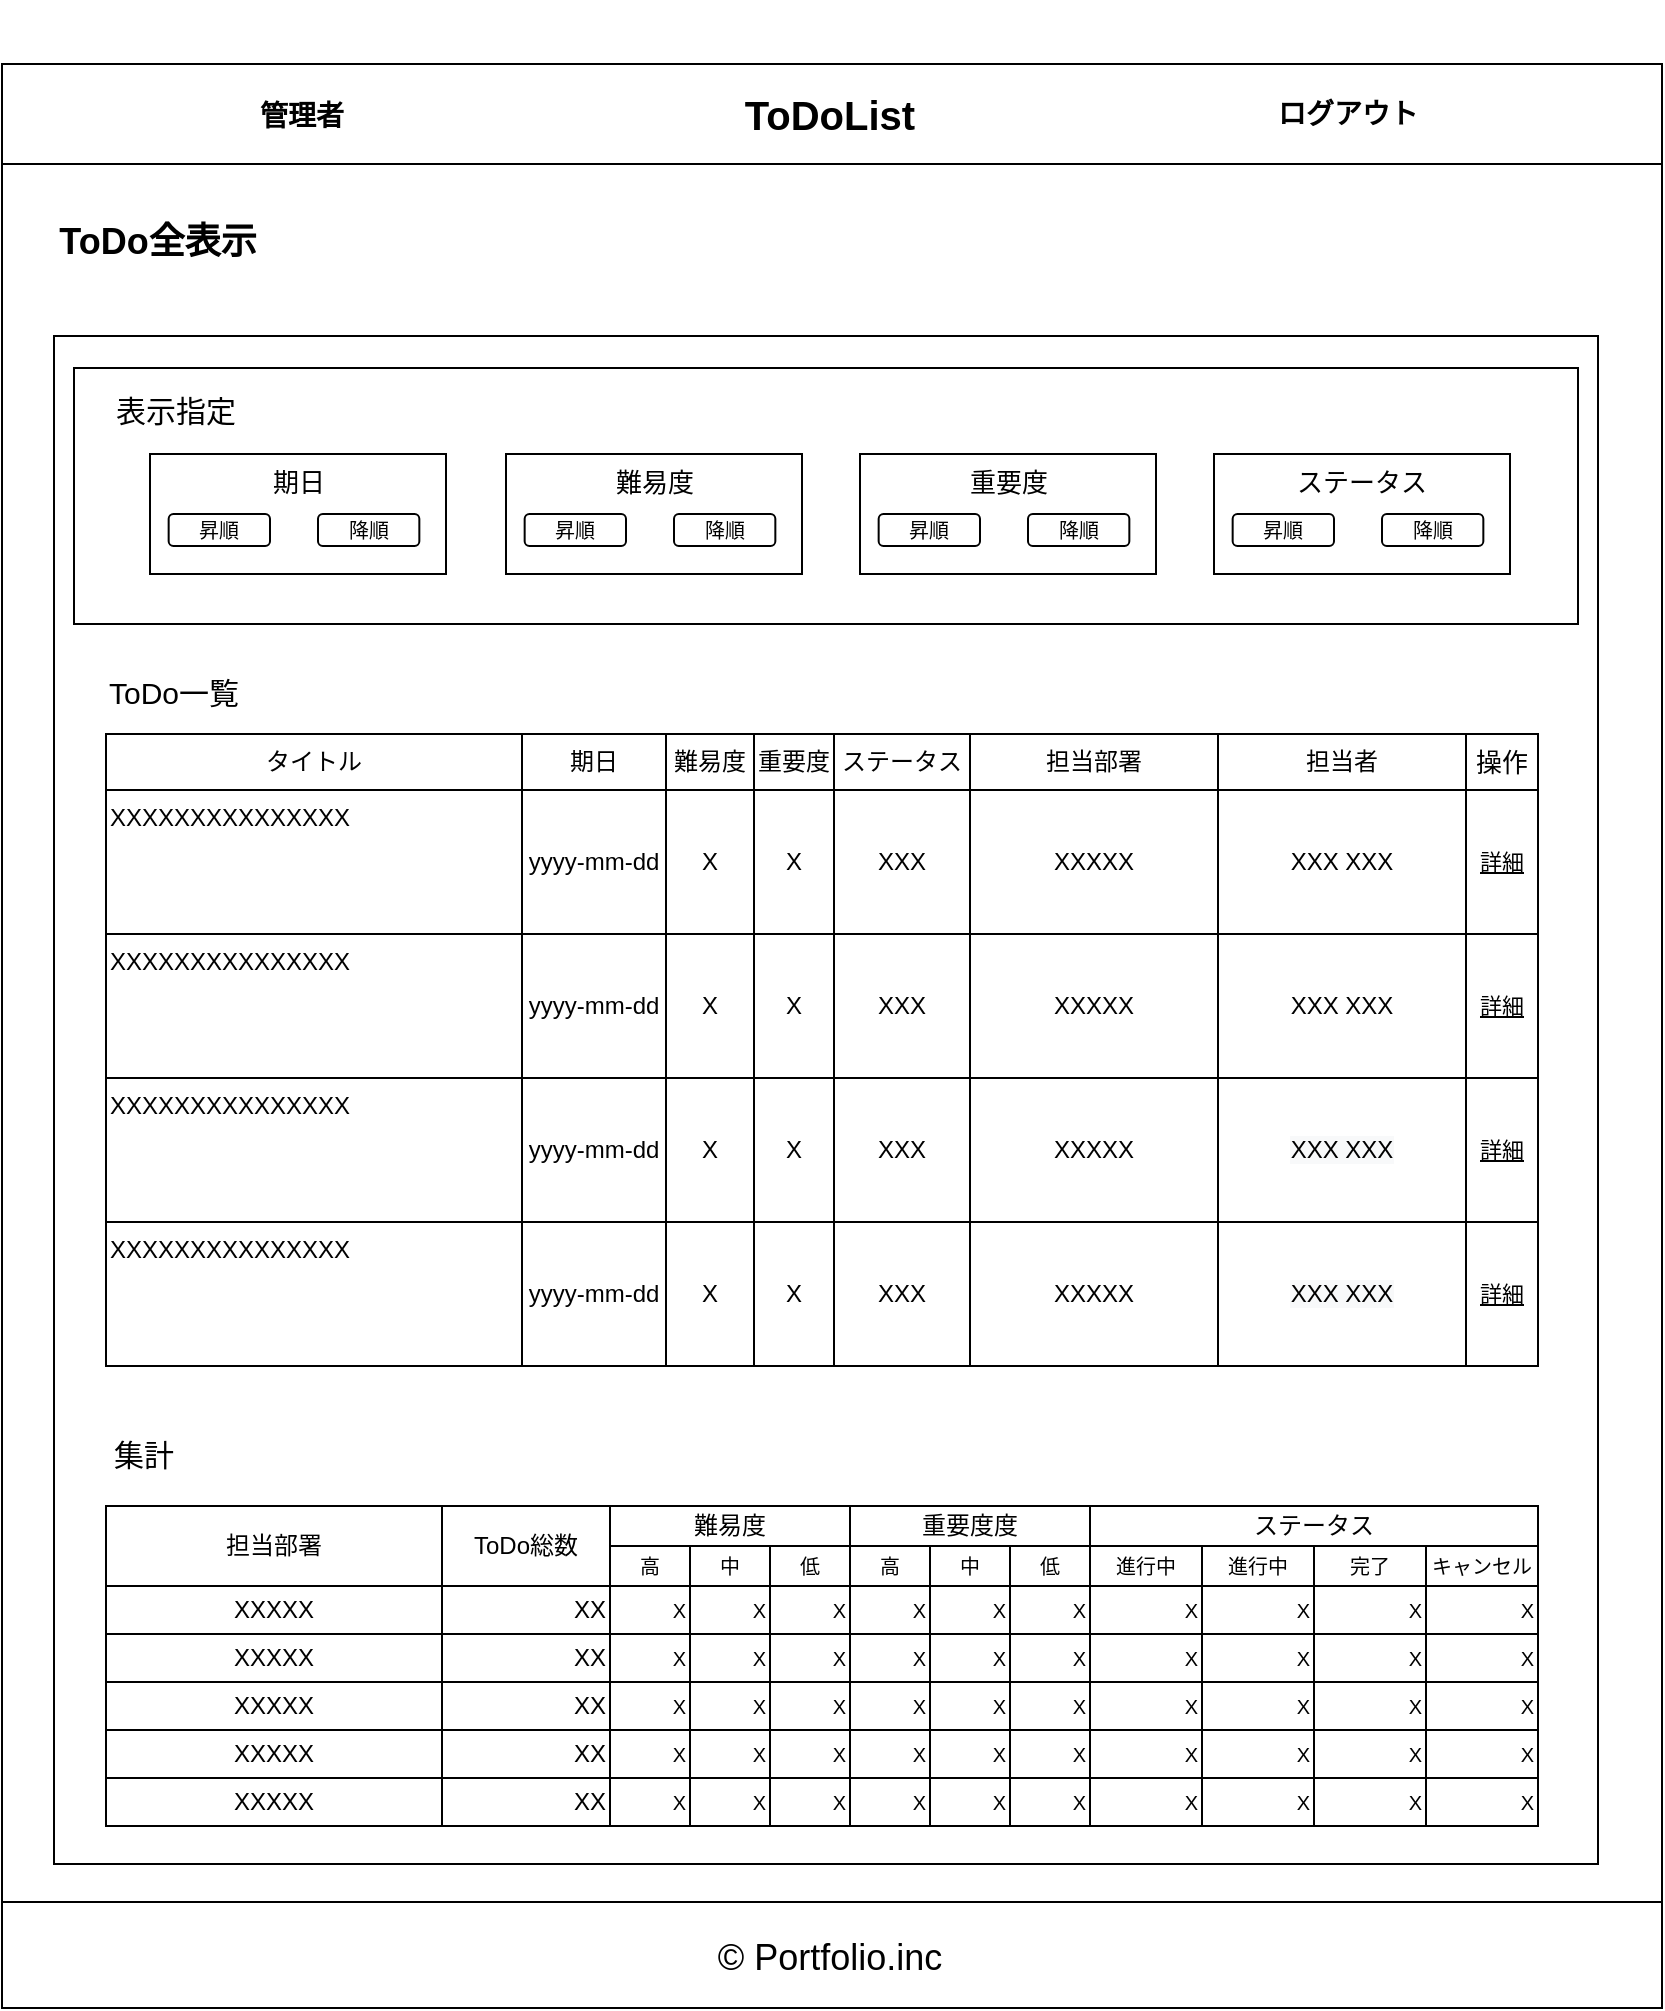 <mxfile version="13.9.9" type="device"><diagram id="lAW5gfvQpGq91mGYDGwt" name="ページ1"><mxGraphModel dx="2031" dy="2400" grid="1" gridSize="4" guides="1" tooltips="1" connect="1" arrows="1" fold="1" page="1" pageScale="1" pageWidth="827" pageHeight="1169" math="0" shadow="0"><root><mxCell id="0"/><mxCell id="1" parent="0"/><mxCell id="KEuncwygjHZbyqNy_YQT-34" value="" style="group" parent="1" vertex="1" connectable="0"><mxGeometry y="-48" width="830" height="996" as="geometry"/></mxCell><mxCell id="tP_qFb6u1pj_dAxfEfU8-1" value="" style="rounded=0;whiteSpace=wrap;html=1;" parent="KEuncwygjHZbyqNy_YQT-34" vertex="1"><mxGeometry y="36" width="830" height="960" as="geometry"/></mxCell><mxCell id="tP_qFb6u1pj_dAxfEfU8-2" value="" style="rounded=0;whiteSpace=wrap;html=1;" parent="KEuncwygjHZbyqNy_YQT-34" vertex="1"><mxGeometry y="32" width="830" height="50" as="geometry"/></mxCell><mxCell id="tP_qFb6u1pj_dAxfEfU8-8" value="" style="rounded=0;whiteSpace=wrap;html=1;" parent="KEuncwygjHZbyqNy_YQT-34" vertex="1"><mxGeometry y="951" width="830" height="53" as="geometry"/></mxCell><mxCell id="tP_qFb6u1pj_dAxfEfU8-9" value="&lt;font style=&quot;font-size: 18px&quot;&gt;© Portfolio.inc&lt;/font&gt;" style="text;html=1;strokeColor=none;fillColor=none;align=center;verticalAlign=middle;whiteSpace=wrap;rounded=0;fontSize=20;" parent="KEuncwygjHZbyqNy_YQT-34" vertex="1"><mxGeometry x="298" y="967.5" width="232" height="20" as="geometry"/></mxCell><mxCell id="249utH4H3VEhiZY-PdCE-3" value="&lt;font size=&quot;1&quot;&gt;&lt;b style=&quot;font-size: 18px&quot;&gt;ToDo全表示&lt;/b&gt;&lt;/font&gt;" style="text;html=1;strokeColor=none;fillColor=none;align=center;verticalAlign=middle;whiteSpace=wrap;rounded=0;fontSize=17;" parent="KEuncwygjHZbyqNy_YQT-34" vertex="1"><mxGeometry x="16" y="111" width="124" height="20" as="geometry"/></mxCell><mxCell id="tP_qFb6u1pj_dAxfEfU8-3" value="&lt;b&gt;&lt;font style=&quot;font-size: 20px&quot;&gt;ToDoList&lt;/font&gt;&lt;/b&gt;" style="text;html=1;strokeColor=none;fillColor=none;align=center;verticalAlign=middle;whiteSpace=wrap;rounded=0;strokeWidth=4;" parent="KEuncwygjHZbyqNy_YQT-34" vertex="1"><mxGeometry x="334" y="42" width="160" height="30" as="geometry"/></mxCell><mxCell id="KEuncwygjHZbyqNy_YQT-17" value="&lt;span style=&quot;font-size: 14px&quot;&gt;&lt;b style=&quot;font-size: 14px&quot;&gt;管理者&lt;/b&gt;&lt;/span&gt;" style="text;html=1;strokeColor=none;fillColor=none;align=center;verticalAlign=middle;whiteSpace=wrap;rounded=0;fontSize=14;" parent="KEuncwygjHZbyqNy_YQT-34" vertex="1"><mxGeometry x="100" y="48" width="100" height="20" as="geometry"/></mxCell><mxCell id="KEuncwygjHZbyqNy_YQT-21" value="&lt;b&gt;ログアウト&lt;/b&gt;" style="text;html=1;strokeColor=none;fillColor=none;align=center;verticalAlign=middle;whiteSpace=wrap;rounded=0;fontSize=14;" parent="KEuncwygjHZbyqNy_YQT-34" vertex="1"><mxGeometry x="623" y="47" width="100" height="20" as="geometry"/></mxCell><mxCell id="KEuncwygjHZbyqNy_YQT-14" value="" style="rounded=0;whiteSpace=wrap;html=1;fillColor=none;" parent="KEuncwygjHZbyqNy_YQT-34" vertex="1"><mxGeometry x="26" y="168" width="772" height="764" as="geometry"/></mxCell><mxCell id="3oQNHxBPFCfSb3JLn6K9-2" value="" style="rounded=0;whiteSpace=wrap;html=1;" parent="KEuncwygjHZbyqNy_YQT-34" vertex="1"><mxGeometry x="36" y="184" width="752" height="128" as="geometry"/></mxCell><mxCell id="OrFkVEM_c1ZQOquCTtwF-203" value="ToDo一覧" style="text;html=1;strokeColor=none;fillColor=none;align=center;verticalAlign=middle;whiteSpace=wrap;rounded=0;fontSize=15;" parent="KEuncwygjHZbyqNy_YQT-34" vertex="1"><mxGeometry x="48" y="336" width="76" height="20" as="geometry"/></mxCell><mxCell id="OrFkVEM_c1ZQOquCTtwF-202" value="" style="group" parent="1" vertex="1" connectable="0"><mxGeometry x="46" y="131" width="736" height="128" as="geometry"/></mxCell><mxCell id="OrFkVEM_c1ZQOquCTtwF-110" value="表示指定" style="text;html=1;strokeColor=none;fillColor=none;align=center;verticalAlign=middle;whiteSpace=wrap;rounded=0;fontSize=15;" parent="OrFkVEM_c1ZQOquCTtwF-202" vertex="1"><mxGeometry x="7" y="16" width="68" height="20" as="geometry"/></mxCell><mxCell id="OrFkVEM_c1ZQOquCTtwF-124" value="" style="group" parent="OrFkVEM_c1ZQOquCTtwF-202" vertex="1" connectable="0"><mxGeometry x="28" y="48" width="148" height="60" as="geometry"/></mxCell><mxCell id="OrFkVEM_c1ZQOquCTtwF-119" value="" style="rounded=0;whiteSpace=wrap;html=1;fontSize=11;align=center;" parent="OrFkVEM_c1ZQOquCTtwF-124" vertex="1"><mxGeometry width="148" height="60" as="geometry"/></mxCell><mxCell id="OrFkVEM_c1ZQOquCTtwF-114" value="期日" style="text;html=1;strokeColor=none;fillColor=none;align=center;verticalAlign=middle;whiteSpace=wrap;rounded=0;fontSize=13;" parent="OrFkVEM_c1ZQOquCTtwF-124" vertex="1"><mxGeometry x="50.667" y="4" width="46.667" height="20" as="geometry"/></mxCell><mxCell id="OrFkVEM_c1ZQOquCTtwF-116" value="昇順" style="rounded=1;whiteSpace=wrap;html=1;fontSize=10;align=center;" parent="OrFkVEM_c1ZQOquCTtwF-124" vertex="1"><mxGeometry x="9.33" y="30" width="50.67" height="16" as="geometry"/></mxCell><mxCell id="OrFkVEM_c1ZQOquCTtwF-138" value="降順" style="rounded=1;whiteSpace=wrap;html=1;fontSize=10;align=center;" parent="OrFkVEM_c1ZQOquCTtwF-124" vertex="1"><mxGeometry x="84" y="30" width="50.67" height="16" as="geometry"/></mxCell><mxCell id="OrFkVEM_c1ZQOquCTtwF-157" value="" style="group" parent="OrFkVEM_c1ZQOquCTtwF-202" vertex="1" connectable="0"><mxGeometry x="206" y="48" width="148" height="60" as="geometry"/></mxCell><mxCell id="OrFkVEM_c1ZQOquCTtwF-158" value="" style="rounded=0;whiteSpace=wrap;html=1;fontSize=11;align=center;" parent="OrFkVEM_c1ZQOquCTtwF-157" vertex="1"><mxGeometry width="148" height="60" as="geometry"/></mxCell><mxCell id="OrFkVEM_c1ZQOquCTtwF-159" value="難易度" style="text;html=1;strokeColor=none;fillColor=none;align=center;verticalAlign=middle;whiteSpace=wrap;rounded=0;fontSize=13;" parent="OrFkVEM_c1ZQOquCTtwF-157" vertex="1"><mxGeometry x="50.667" y="4" width="46.667" height="20" as="geometry"/></mxCell><mxCell id="OrFkVEM_c1ZQOquCTtwF-160" value="昇順" style="rounded=1;whiteSpace=wrap;html=1;fontSize=10;align=center;" parent="OrFkVEM_c1ZQOquCTtwF-157" vertex="1"><mxGeometry x="9.33" y="30" width="50.67" height="16" as="geometry"/></mxCell><mxCell id="OrFkVEM_c1ZQOquCTtwF-161" value="降順" style="rounded=1;whiteSpace=wrap;html=1;fontSize=10;align=center;" parent="OrFkVEM_c1ZQOquCTtwF-157" vertex="1"><mxGeometry x="84" y="30" width="50.67" height="16" as="geometry"/></mxCell><mxCell id="OrFkVEM_c1ZQOquCTtwF-162" value="" style="group" parent="OrFkVEM_c1ZQOquCTtwF-202" vertex="1" connectable="0"><mxGeometry x="383" y="48" width="148" height="60" as="geometry"/></mxCell><mxCell id="OrFkVEM_c1ZQOquCTtwF-163" value="" style="rounded=0;whiteSpace=wrap;html=1;fontSize=11;align=center;" parent="OrFkVEM_c1ZQOquCTtwF-162" vertex="1"><mxGeometry width="148" height="60" as="geometry"/></mxCell><mxCell id="OrFkVEM_c1ZQOquCTtwF-164" value="重要度" style="text;html=1;strokeColor=none;fillColor=none;align=center;verticalAlign=middle;whiteSpace=wrap;rounded=0;fontSize=13;" parent="OrFkVEM_c1ZQOquCTtwF-162" vertex="1"><mxGeometry x="50.667" y="4" width="46.667" height="20" as="geometry"/></mxCell><mxCell id="OrFkVEM_c1ZQOquCTtwF-165" value="昇順" style="rounded=1;whiteSpace=wrap;html=1;fontSize=10;align=center;" parent="OrFkVEM_c1ZQOquCTtwF-162" vertex="1"><mxGeometry x="9.33" y="30" width="50.67" height="16" as="geometry"/></mxCell><mxCell id="OrFkVEM_c1ZQOquCTtwF-166" value="降順" style="rounded=1;whiteSpace=wrap;html=1;fontSize=10;align=center;" parent="OrFkVEM_c1ZQOquCTtwF-162" vertex="1"><mxGeometry x="84" y="30" width="50.67" height="16" as="geometry"/></mxCell><mxCell id="OrFkVEM_c1ZQOquCTtwF-172" value="" style="group" parent="OrFkVEM_c1ZQOquCTtwF-202" vertex="1" connectable="0"><mxGeometry x="560" y="48" width="148" height="60" as="geometry"/></mxCell><mxCell id="OrFkVEM_c1ZQOquCTtwF-173" value="" style="rounded=0;whiteSpace=wrap;html=1;fontSize=11;align=center;" parent="OrFkVEM_c1ZQOquCTtwF-172" vertex="1"><mxGeometry width="148" height="60" as="geometry"/></mxCell><mxCell id="OrFkVEM_c1ZQOquCTtwF-174" value="ステータス" style="text;html=1;strokeColor=none;fillColor=none;align=center;verticalAlign=middle;whiteSpace=wrap;rounded=0;fontSize=13;" parent="OrFkVEM_c1ZQOquCTtwF-172" vertex="1"><mxGeometry x="36" y="4" width="76" height="20" as="geometry"/></mxCell><mxCell id="OrFkVEM_c1ZQOquCTtwF-175" value="昇順" style="rounded=1;whiteSpace=wrap;html=1;fontSize=10;align=center;" parent="OrFkVEM_c1ZQOquCTtwF-172" vertex="1"><mxGeometry x="9.33" y="30" width="50.67" height="16" as="geometry"/></mxCell><mxCell id="OrFkVEM_c1ZQOquCTtwF-176" value="降順" style="rounded=1;whiteSpace=wrap;html=1;fontSize=10;align=center;" parent="OrFkVEM_c1ZQOquCTtwF-172" vertex="1"><mxGeometry x="84" y="30" width="50.67" height="16" as="geometry"/></mxCell><mxCell id="Nh4IR3t0AtoiWGDYlAv8-226" value="" style="group" parent="1" vertex="1" connectable="0"><mxGeometry x="52" y="319" width="748" height="460" as="geometry"/></mxCell><mxCell id="Nh4IR3t0AtoiWGDYlAv8-65" value="" style="group" parent="Nh4IR3t0AtoiWGDYlAv8-226" vertex="1" connectable="0"><mxGeometry width="748" height="460" as="geometry"/></mxCell><mxCell id="Nh4IR3t0AtoiWGDYlAv8-66" value="" style="group" parent="Nh4IR3t0AtoiWGDYlAv8-65" vertex="1" connectable="0"><mxGeometry width="692" height="460" as="geometry"/></mxCell><mxCell id="Nh4IR3t0AtoiWGDYlAv8-67" value="タイトル" style="rounded=0;whiteSpace=wrap;html=1;" parent="Nh4IR3t0AtoiWGDYlAv8-66" vertex="1"><mxGeometry width="208" height="28" as="geometry"/></mxCell><mxCell id="Nh4IR3t0AtoiWGDYlAv8-69" value="期日" style="rounded=0;whiteSpace=wrap;html=1;" parent="Nh4IR3t0AtoiWGDYlAv8-66" vertex="1"><mxGeometry x="208" width="72" height="28" as="geometry"/></mxCell><mxCell id="Nh4IR3t0AtoiWGDYlAv8-70" value="難易度" style="rounded=0;whiteSpace=wrap;html=1;" parent="Nh4IR3t0AtoiWGDYlAv8-66" vertex="1"><mxGeometry x="280" width="44" height="28" as="geometry"/></mxCell><mxCell id="Nh4IR3t0AtoiWGDYlAv8-71" value="重要度" style="rounded=0;whiteSpace=wrap;html=1;" parent="Nh4IR3t0AtoiWGDYlAv8-66" vertex="1"><mxGeometry x="324" width="40" height="28" as="geometry"/></mxCell><mxCell id="Nh4IR3t0AtoiWGDYlAv8-72" value="ステータス" style="rounded=0;whiteSpace=wrap;html=1;" parent="Nh4IR3t0AtoiWGDYlAv8-66" vertex="1"><mxGeometry x="364" width="68" height="28" as="geometry"/></mxCell><mxCell id="Nh4IR3t0AtoiWGDYlAv8-210" value="担当者" style="rounded=0;whiteSpace=wrap;html=1;" parent="Nh4IR3t0AtoiWGDYlAv8-66" vertex="1"><mxGeometry x="556" width="124" height="28" as="geometry"/></mxCell><mxCell id="Nh4IR3t0AtoiWGDYlAv8-73" value="" style="group;align=left;verticalAlign=top;fontSize=11;" parent="Nh4IR3t0AtoiWGDYlAv8-65" vertex="1" connectable="0"><mxGeometry y="28" width="748" height="432" as="geometry"/></mxCell><mxCell id="Nh4IR3t0AtoiWGDYlAv8-74" value="" style="group" parent="Nh4IR3t0AtoiWGDYlAv8-73" vertex="1" connectable="0"><mxGeometry width="748" height="432" as="geometry"/></mxCell><mxCell id="Nh4IR3t0AtoiWGDYlAv8-75" value="XXXXXXXXXXXXXXX" style="rounded=0;whiteSpace=wrap;html=1;align=left;verticalAlign=top;" parent="Nh4IR3t0AtoiWGDYlAv8-74" vertex="1"><mxGeometry width="208" height="72" as="geometry"/></mxCell><mxCell id="Nh4IR3t0AtoiWGDYlAv8-77" value="yyyy-mm-dd" style="rounded=0;whiteSpace=wrap;html=1;" parent="Nh4IR3t0AtoiWGDYlAv8-74" vertex="1"><mxGeometry x="208" width="72" height="72" as="geometry"/></mxCell><mxCell id="Nh4IR3t0AtoiWGDYlAv8-78" value="X" style="rounded=0;whiteSpace=wrap;html=1;" parent="Nh4IR3t0AtoiWGDYlAv8-74" vertex="1"><mxGeometry x="280" width="44" height="72" as="geometry"/></mxCell><mxCell id="Nh4IR3t0AtoiWGDYlAv8-79" value="X" style="rounded=0;whiteSpace=wrap;html=1;" parent="Nh4IR3t0AtoiWGDYlAv8-74" vertex="1"><mxGeometry x="324" width="40" height="72" as="geometry"/></mxCell><mxCell id="Nh4IR3t0AtoiWGDYlAv8-80" value="XXX" style="rounded=0;whiteSpace=wrap;html=1;" parent="Nh4IR3t0AtoiWGDYlAv8-74" vertex="1"><mxGeometry x="364" width="68" height="72" as="geometry"/></mxCell><mxCell id="Nh4IR3t0AtoiWGDYlAv8-211" value="XXX XXX" style="rounded=0;whiteSpace=wrap;html=1;" parent="Nh4IR3t0AtoiWGDYlAv8-74" vertex="1"><mxGeometry x="556" width="124" height="72" as="geometry"/></mxCell><mxCell id="Nh4IR3t0AtoiWGDYlAv8-218" value="担当部署" style="rounded=0;whiteSpace=wrap;html=1;" parent="Nh4IR3t0AtoiWGDYlAv8-74" vertex="1"><mxGeometry x="432" y="-28" width="124" height="28" as="geometry"/></mxCell><mxCell id="Nh4IR3t0AtoiWGDYlAv8-219" value="XXXXX" style="rounded=0;whiteSpace=wrap;html=1;" parent="Nh4IR3t0AtoiWGDYlAv8-74" vertex="1"><mxGeometry x="432" width="124" height="72" as="geometry"/></mxCell><mxCell id="Nh4IR3t0AtoiWGDYlAv8-220" value="XXXXX" style="rounded=0;whiteSpace=wrap;html=1;" parent="Nh4IR3t0AtoiWGDYlAv8-74" vertex="1"><mxGeometry x="432" y="72" width="124" height="72" as="geometry"/></mxCell><mxCell id="Nh4IR3t0AtoiWGDYlAv8-221" value="XXXXX" style="rounded=0;whiteSpace=wrap;html=1;" parent="Nh4IR3t0AtoiWGDYlAv8-74" vertex="1"><mxGeometry x="432" y="144" width="124" height="72" as="geometry"/></mxCell><mxCell id="Nh4IR3t0AtoiWGDYlAv8-222" value="XXXXX" style="rounded=0;whiteSpace=wrap;html=1;" parent="Nh4IR3t0AtoiWGDYlAv8-74" vertex="1"><mxGeometry x="432" y="216" width="124" height="72" as="geometry"/></mxCell><mxCell id="Nh4IR3t0AtoiWGDYlAv8-225" value="XXXXX" style="rounded=0;whiteSpace=wrap;html=1;" parent="Nh4IR3t0AtoiWGDYlAv8-74" vertex="1"><mxGeometry x="432" y="216" width="124" height="72" as="geometry"/></mxCell><mxCell id="Nh4IR3t0AtoiWGDYlAv8-81" value="" style="group;align=left;verticalAlign=top;fontSize=11;" parent="Nh4IR3t0AtoiWGDYlAv8-65" vertex="1" connectable="0"><mxGeometry y="100" width="748" height="72" as="geometry"/></mxCell><mxCell id="Nh4IR3t0AtoiWGDYlAv8-82" value="" style="group" parent="Nh4IR3t0AtoiWGDYlAv8-81" vertex="1" connectable="0"><mxGeometry width="748" height="72" as="geometry"/></mxCell><mxCell id="Nh4IR3t0AtoiWGDYlAv8-83" value="XXXXXXXXXXXXXXX" style="rounded=0;whiteSpace=wrap;html=1;align=left;verticalAlign=top;" parent="Nh4IR3t0AtoiWGDYlAv8-82" vertex="1"><mxGeometry width="208" height="72" as="geometry"/></mxCell><mxCell id="Nh4IR3t0AtoiWGDYlAv8-85" value="yyyy-mm-dd" style="rounded=0;whiteSpace=wrap;html=1;" parent="Nh4IR3t0AtoiWGDYlAv8-82" vertex="1"><mxGeometry x="208" width="72" height="72" as="geometry"/></mxCell><mxCell id="Nh4IR3t0AtoiWGDYlAv8-86" value="X" style="rounded=0;whiteSpace=wrap;html=1;" parent="Nh4IR3t0AtoiWGDYlAv8-82" vertex="1"><mxGeometry x="280" width="44" height="72" as="geometry"/></mxCell><mxCell id="Nh4IR3t0AtoiWGDYlAv8-87" value="X" style="rounded=0;whiteSpace=wrap;html=1;" parent="Nh4IR3t0AtoiWGDYlAv8-82" vertex="1"><mxGeometry x="324" width="40" height="72" as="geometry"/></mxCell><mxCell id="Nh4IR3t0AtoiWGDYlAv8-88" value="XXX" style="rounded=0;whiteSpace=wrap;html=1;" parent="Nh4IR3t0AtoiWGDYlAv8-82" vertex="1"><mxGeometry x="364" width="68" height="72" as="geometry"/></mxCell><mxCell id="Nh4IR3t0AtoiWGDYlAv8-212" value="XXX XXX" style="rounded=0;whiteSpace=wrap;html=1;" parent="Nh4IR3t0AtoiWGDYlAv8-82" vertex="1"><mxGeometry x="556" width="124" height="72" as="geometry"/></mxCell><mxCell id="Nh4IR3t0AtoiWGDYlAv8-89" value="" style="group;align=left;verticalAlign=top;fontSize=11;" parent="Nh4IR3t0AtoiWGDYlAv8-65" vertex="1" connectable="0"><mxGeometry y="172" width="748" height="72" as="geometry"/></mxCell><mxCell id="Nh4IR3t0AtoiWGDYlAv8-90" value="" style="group" parent="Nh4IR3t0AtoiWGDYlAv8-89" vertex="1" connectable="0"><mxGeometry width="748" height="72" as="geometry"/></mxCell><mxCell id="Nh4IR3t0AtoiWGDYlAv8-91" value="XXXXXXXXXXXXXXX" style="rounded=0;whiteSpace=wrap;html=1;align=left;verticalAlign=top;" parent="Nh4IR3t0AtoiWGDYlAv8-90" vertex="1"><mxGeometry width="208" height="72" as="geometry"/></mxCell><mxCell id="Nh4IR3t0AtoiWGDYlAv8-93" value="yyyy-mm-dd" style="rounded=0;whiteSpace=wrap;html=1;" parent="Nh4IR3t0AtoiWGDYlAv8-90" vertex="1"><mxGeometry x="208" width="72" height="72" as="geometry"/></mxCell><mxCell id="Nh4IR3t0AtoiWGDYlAv8-94" value="X" style="rounded=0;whiteSpace=wrap;html=1;" parent="Nh4IR3t0AtoiWGDYlAv8-90" vertex="1"><mxGeometry x="280" width="44" height="72" as="geometry"/></mxCell><mxCell id="Nh4IR3t0AtoiWGDYlAv8-95" value="X" style="rounded=0;whiteSpace=wrap;html=1;" parent="Nh4IR3t0AtoiWGDYlAv8-90" vertex="1"><mxGeometry x="324" width="40" height="72" as="geometry"/></mxCell><mxCell id="Nh4IR3t0AtoiWGDYlAv8-96" value="XXX" style="rounded=0;whiteSpace=wrap;html=1;" parent="Nh4IR3t0AtoiWGDYlAv8-90" vertex="1"><mxGeometry x="364" width="68" height="72" as="geometry"/></mxCell><mxCell id="Nh4IR3t0AtoiWGDYlAv8-213" value="&#10;&#10;&lt;span style=&quot;color: rgb(0, 0, 0); font-family: helvetica; font-size: 12px; font-style: normal; font-weight: 400; letter-spacing: normal; text-align: center; text-indent: 0px; text-transform: none; word-spacing: 0px; background-color: rgb(248, 249, 250); display: inline; float: none;&quot;&gt;XXX XXX&lt;/span&gt;&#10;&#10;" style="rounded=0;whiteSpace=wrap;html=1;" parent="Nh4IR3t0AtoiWGDYlAv8-90" vertex="1"><mxGeometry x="556" width="124" height="72" as="geometry"/></mxCell><mxCell id="Nh4IR3t0AtoiWGDYlAv8-97" value="" style="group;align=left;verticalAlign=top;fontSize=11;" parent="Nh4IR3t0AtoiWGDYlAv8-65" vertex="1" connectable="0"><mxGeometry y="244" width="748" height="72" as="geometry"/></mxCell><mxCell id="Nh4IR3t0AtoiWGDYlAv8-98" value="" style="group" parent="Nh4IR3t0AtoiWGDYlAv8-97" vertex="1" connectable="0"><mxGeometry width="748" height="72" as="geometry"/></mxCell><mxCell id="Nh4IR3t0AtoiWGDYlAv8-99" value="XXXXXXXXXXXXXXX" style="rounded=0;whiteSpace=wrap;html=1;align=left;verticalAlign=top;" parent="Nh4IR3t0AtoiWGDYlAv8-98" vertex="1"><mxGeometry width="208" height="72" as="geometry"/></mxCell><mxCell id="Nh4IR3t0AtoiWGDYlAv8-101" value="yyyy-mm-dd" style="rounded=0;whiteSpace=wrap;html=1;" parent="Nh4IR3t0AtoiWGDYlAv8-98" vertex="1"><mxGeometry x="208" width="72" height="72" as="geometry"/></mxCell><mxCell id="Nh4IR3t0AtoiWGDYlAv8-102" value="X" style="rounded=0;whiteSpace=wrap;html=1;" parent="Nh4IR3t0AtoiWGDYlAv8-98" vertex="1"><mxGeometry x="280" width="44" height="72" as="geometry"/></mxCell><mxCell id="Nh4IR3t0AtoiWGDYlAv8-103" value="X" style="rounded=0;whiteSpace=wrap;html=1;" parent="Nh4IR3t0AtoiWGDYlAv8-98" vertex="1"><mxGeometry x="324" width="40" height="72" as="geometry"/></mxCell><mxCell id="Nh4IR3t0AtoiWGDYlAv8-104" value="XXX" style="rounded=0;whiteSpace=wrap;html=1;" parent="Nh4IR3t0AtoiWGDYlAv8-98" vertex="1"><mxGeometry x="364" width="68" height="72" as="geometry"/></mxCell><mxCell id="Nh4IR3t0AtoiWGDYlAv8-214" value="XXXXX" style="rounded=0;whiteSpace=wrap;html=1;" parent="Nh4IR3t0AtoiWGDYlAv8-98" vertex="1"><mxGeometry x="556" width="124" height="72" as="geometry"/></mxCell><mxCell id="Nh4IR3t0AtoiWGDYlAv8-121" value="" style="group;fontSize=12;" parent="Nh4IR3t0AtoiWGDYlAv8-65" vertex="1" connectable="0"><mxGeometry x="680" width="36" height="460" as="geometry"/></mxCell><mxCell id="Nh4IR3t0AtoiWGDYlAv8-122" value="&lt;font style=&quot;font-size: 13px&quot;&gt;操作&lt;/font&gt;" style="rounded=0;whiteSpace=wrap;html=1;fontSize=11;" parent="Nh4IR3t0AtoiWGDYlAv8-121" vertex="1"><mxGeometry width="36" height="28" as="geometry"/></mxCell><mxCell id="Nh4IR3t0AtoiWGDYlAv8-123" value="詳細" style="rounded=0;whiteSpace=wrap;html=1;fontStyle=4;fontSize=11;" parent="Nh4IR3t0AtoiWGDYlAv8-121" vertex="1"><mxGeometry y="28" width="36" height="72" as="geometry"/></mxCell><mxCell id="Nh4IR3t0AtoiWGDYlAv8-124" value="詳細" style="rounded=0;whiteSpace=wrap;html=1;fontStyle=4;fontSize=11;" parent="Nh4IR3t0AtoiWGDYlAv8-121" vertex="1"><mxGeometry y="100" width="36" height="72" as="geometry"/></mxCell><mxCell id="Nh4IR3t0AtoiWGDYlAv8-125" value="詳細" style="rounded=0;whiteSpace=wrap;html=1;fontStyle=4;fontSize=11;" parent="Nh4IR3t0AtoiWGDYlAv8-121" vertex="1"><mxGeometry y="172" width="36" height="72" as="geometry"/></mxCell><mxCell id="Nh4IR3t0AtoiWGDYlAv8-126" value="詳細" style="rounded=0;whiteSpace=wrap;html=1;fontStyle=4;fontSize=11;" parent="Nh4IR3t0AtoiWGDYlAv8-121" vertex="1"><mxGeometry y="244" width="36" height="72" as="geometry"/></mxCell><mxCell id="Nh4IR3t0AtoiWGDYlAv8-215" value="&#10;&#10;&lt;span style=&quot;color: rgb(0, 0, 0); font-family: helvetica; font-size: 12px; font-style: normal; font-weight: 400; letter-spacing: normal; text-align: center; text-indent: 0px; text-transform: none; word-spacing: 0px; background-color: rgb(248, 249, 250); display: inline; float: none;&quot;&gt;XXX XXX&lt;/span&gt;&#10;&#10;" style="rounded=0;whiteSpace=wrap;html=1;" parent="Nh4IR3t0AtoiWGDYlAv8-226" vertex="1"><mxGeometry x="556" y="244" width="124" height="72" as="geometry"/></mxCell><mxCell id="Nh4IR3t0AtoiWGDYlAv8-233" value="集計" style="text;html=1;strokeColor=none;fillColor=none;align=left;verticalAlign=middle;whiteSpace=wrap;rounded=0;fontSize=15;" parent="1" vertex="1"><mxGeometry x="54" y="668" width="76" height="21" as="geometry"/></mxCell><mxCell id="Nh4IR3t0AtoiWGDYlAv8-312" value="" style="group" parent="1" vertex="1" connectable="0"><mxGeometry x="52" y="705" width="716" height="40" as="geometry"/></mxCell><mxCell id="Nh4IR3t0AtoiWGDYlAv8-239" value="担当部署" style="rounded=0;whiteSpace=wrap;html=1;" parent="Nh4IR3t0AtoiWGDYlAv8-312" vertex="1"><mxGeometry width="168" height="40" as="geometry"/></mxCell><mxCell id="Nh4IR3t0AtoiWGDYlAv8-254" value="ToDo総数" style="rounded=0;whiteSpace=wrap;html=1;" parent="Nh4IR3t0AtoiWGDYlAv8-312" vertex="1"><mxGeometry x="168" width="84" height="40" as="geometry"/></mxCell><mxCell id="Nh4IR3t0AtoiWGDYlAv8-273" value="" style="group" parent="Nh4IR3t0AtoiWGDYlAv8-312" vertex="1" connectable="0"><mxGeometry x="492" width="224" height="40" as="geometry"/></mxCell><mxCell id="Nh4IR3t0AtoiWGDYlAv8-243" value="ステータス" style="rounded=0;whiteSpace=wrap;html=1;" parent="Nh4IR3t0AtoiWGDYlAv8-273" vertex="1"><mxGeometry width="224" height="20" as="geometry"/></mxCell><mxCell id="Nh4IR3t0AtoiWGDYlAv8-257" value="キャンセル" style="rounded=0;whiteSpace=wrap;html=1;fontSize=10;" parent="Nh4IR3t0AtoiWGDYlAv8-273" vertex="1"><mxGeometry x="168" y="20" width="56" height="20" as="geometry"/></mxCell><mxCell id="Nh4IR3t0AtoiWGDYlAv8-266" value="完了" style="rounded=0;whiteSpace=wrap;html=1;fontSize=10;" parent="Nh4IR3t0AtoiWGDYlAv8-273" vertex="1"><mxGeometry x="112" y="20" width="56" height="20" as="geometry"/></mxCell><mxCell id="Nh4IR3t0AtoiWGDYlAv8-267" value="進行中" style="rounded=0;whiteSpace=wrap;html=1;fontSize=10;" parent="Nh4IR3t0AtoiWGDYlAv8-273" vertex="1"><mxGeometry x="56" y="20" width="56" height="20" as="geometry"/></mxCell><mxCell id="Nh4IR3t0AtoiWGDYlAv8-268" value="進行中" style="rounded=0;whiteSpace=wrap;html=1;fontSize=10;" parent="Nh4IR3t0AtoiWGDYlAv8-273" vertex="1"><mxGeometry y="20" width="56" height="20" as="geometry"/></mxCell><mxCell id="Nh4IR3t0AtoiWGDYlAv8-274" value="" style="group" parent="Nh4IR3t0AtoiWGDYlAv8-312" vertex="1" connectable="0"><mxGeometry x="372" width="120" height="40" as="geometry"/></mxCell><mxCell id="Nh4IR3t0AtoiWGDYlAv8-255" value="重要度度" style="rounded=0;whiteSpace=wrap;html=1;" parent="Nh4IR3t0AtoiWGDYlAv8-274" vertex="1"><mxGeometry width="120" height="20" as="geometry"/></mxCell><mxCell id="Nh4IR3t0AtoiWGDYlAv8-262" value="低" style="rounded=0;whiteSpace=wrap;html=1;fontSize=10;" parent="Nh4IR3t0AtoiWGDYlAv8-274" vertex="1"><mxGeometry x="80" y="20" width="40" height="20" as="geometry"/></mxCell><mxCell id="Nh4IR3t0AtoiWGDYlAv8-263" value="中" style="rounded=0;whiteSpace=wrap;html=1;fontSize=10;" parent="Nh4IR3t0AtoiWGDYlAv8-274" vertex="1"><mxGeometry x="40" y="20" width="40" height="20" as="geometry"/></mxCell><mxCell id="Nh4IR3t0AtoiWGDYlAv8-264" value="高" style="rounded=0;whiteSpace=wrap;html=1;fontSize=10;" parent="Nh4IR3t0AtoiWGDYlAv8-274" vertex="1"><mxGeometry y="20" width="40" height="20" as="geometry"/></mxCell><mxCell id="Nh4IR3t0AtoiWGDYlAv8-275" value="" style="group" parent="Nh4IR3t0AtoiWGDYlAv8-312" vertex="1" connectable="0"><mxGeometry x="252" width="120" height="40" as="geometry"/></mxCell><mxCell id="Nh4IR3t0AtoiWGDYlAv8-269" value="難易度" style="rounded=0;whiteSpace=wrap;html=1;" parent="Nh4IR3t0AtoiWGDYlAv8-275" vertex="1"><mxGeometry width="120" height="20" as="geometry"/></mxCell><mxCell id="Nh4IR3t0AtoiWGDYlAv8-270" value="低" style="rounded=0;whiteSpace=wrap;html=1;fontSize=10;" parent="Nh4IR3t0AtoiWGDYlAv8-275" vertex="1"><mxGeometry x="80" y="20" width="40" height="20" as="geometry"/></mxCell><mxCell id="Nh4IR3t0AtoiWGDYlAv8-271" value="中" style="rounded=0;whiteSpace=wrap;html=1;fontSize=10;" parent="Nh4IR3t0AtoiWGDYlAv8-275" vertex="1"><mxGeometry x="40" y="20" width="40" height="20" as="geometry"/></mxCell><mxCell id="Nh4IR3t0AtoiWGDYlAv8-272" value="高" style="rounded=0;whiteSpace=wrap;html=1;fontSize=10;" parent="Nh4IR3t0AtoiWGDYlAv8-275" vertex="1"><mxGeometry y="20" width="40" height="20" as="geometry"/></mxCell><mxCell id="Nh4IR3t0AtoiWGDYlAv8-313" value="" style="group" parent="1" vertex="1" connectable="0"><mxGeometry x="52" y="745" width="716" height="24" as="geometry"/></mxCell><mxCell id="Nh4IR3t0AtoiWGDYlAv8-294" value="XXXXX" style="rounded=0;whiteSpace=wrap;html=1;" parent="Nh4IR3t0AtoiWGDYlAv8-313" vertex="1"><mxGeometry width="168" height="24" as="geometry"/></mxCell><mxCell id="Nh4IR3t0AtoiWGDYlAv8-295" value="XX" style="rounded=0;whiteSpace=wrap;html=1;align=right;" parent="Nh4IR3t0AtoiWGDYlAv8-313" vertex="1"><mxGeometry x="168" width="84" height="24" as="geometry"/></mxCell><mxCell id="Nh4IR3t0AtoiWGDYlAv8-296" value="" style="group;align=right;" parent="Nh4IR3t0AtoiWGDYlAv8-313" vertex="1" connectable="0"><mxGeometry x="492" width="224" height="24" as="geometry"/></mxCell><mxCell id="Nh4IR3t0AtoiWGDYlAv8-298" value="X" style="rounded=0;whiteSpace=wrap;html=1;fontSize=10;align=right;" parent="Nh4IR3t0AtoiWGDYlAv8-296" vertex="1"><mxGeometry x="168" width="56" height="24" as="geometry"/></mxCell><mxCell id="Nh4IR3t0AtoiWGDYlAv8-299" value="X" style="rounded=0;whiteSpace=wrap;html=1;fontSize=10;align=right;" parent="Nh4IR3t0AtoiWGDYlAv8-296" vertex="1"><mxGeometry x="112" width="56" height="24" as="geometry"/></mxCell><mxCell id="Nh4IR3t0AtoiWGDYlAv8-300" value="X" style="rounded=0;whiteSpace=wrap;html=1;fontSize=10;align=right;" parent="Nh4IR3t0AtoiWGDYlAv8-296" vertex="1"><mxGeometry x="56" width="56" height="24" as="geometry"/></mxCell><mxCell id="Nh4IR3t0AtoiWGDYlAv8-301" value="X" style="rounded=0;whiteSpace=wrap;html=1;fontSize=10;align=right;" parent="Nh4IR3t0AtoiWGDYlAv8-296" vertex="1"><mxGeometry width="56" height="24" as="geometry"/></mxCell><mxCell id="Nh4IR3t0AtoiWGDYlAv8-302" value="" style="group;align=right;" parent="Nh4IR3t0AtoiWGDYlAv8-313" vertex="1" connectable="0"><mxGeometry x="372" width="120" height="24" as="geometry"/></mxCell><mxCell id="Nh4IR3t0AtoiWGDYlAv8-304" value="X" style="rounded=0;whiteSpace=wrap;html=1;fontSize=10;align=right;" parent="Nh4IR3t0AtoiWGDYlAv8-302" vertex="1"><mxGeometry x="80" width="40" height="24" as="geometry"/></mxCell><mxCell id="Nh4IR3t0AtoiWGDYlAv8-305" value="X" style="rounded=0;whiteSpace=wrap;html=1;fontSize=10;align=right;" parent="Nh4IR3t0AtoiWGDYlAv8-302" vertex="1"><mxGeometry x="40" width="40" height="24" as="geometry"/></mxCell><mxCell id="Nh4IR3t0AtoiWGDYlAv8-306" value="X" style="rounded=0;whiteSpace=wrap;html=1;fontSize=10;align=right;" parent="Nh4IR3t0AtoiWGDYlAv8-302" vertex="1"><mxGeometry width="40" height="24" as="geometry"/></mxCell><mxCell id="Nh4IR3t0AtoiWGDYlAv8-307" value="" style="group;align=right;" parent="Nh4IR3t0AtoiWGDYlAv8-313" vertex="1" connectable="0"><mxGeometry x="252" width="120" height="24" as="geometry"/></mxCell><mxCell id="Nh4IR3t0AtoiWGDYlAv8-309" value="X" style="rounded=0;whiteSpace=wrap;html=1;fontSize=10;align=right;" parent="Nh4IR3t0AtoiWGDYlAv8-307" vertex="1"><mxGeometry x="80" width="40" height="24" as="geometry"/></mxCell><mxCell id="Nh4IR3t0AtoiWGDYlAv8-310" value="X" style="rounded=0;whiteSpace=wrap;html=1;fontSize=10;align=right;" parent="Nh4IR3t0AtoiWGDYlAv8-307" vertex="1"><mxGeometry x="40" width="40" height="24" as="geometry"/></mxCell><mxCell id="Nh4IR3t0AtoiWGDYlAv8-311" value="X" style="rounded=0;whiteSpace=wrap;html=1;fontSize=10;align=right;" parent="Nh4IR3t0AtoiWGDYlAv8-307" vertex="1"><mxGeometry width="40" height="24" as="geometry"/></mxCell><mxCell id="Nh4IR3t0AtoiWGDYlAv8-346" value="" style="group" parent="1" vertex="1" connectable="0"><mxGeometry x="52" y="769" width="716" height="24" as="geometry"/></mxCell><mxCell id="Nh4IR3t0AtoiWGDYlAv8-347" value="XXXXX" style="rounded=0;whiteSpace=wrap;html=1;" parent="Nh4IR3t0AtoiWGDYlAv8-346" vertex="1"><mxGeometry width="168" height="24" as="geometry"/></mxCell><mxCell id="Nh4IR3t0AtoiWGDYlAv8-348" value="XX" style="rounded=0;whiteSpace=wrap;html=1;align=right;" parent="Nh4IR3t0AtoiWGDYlAv8-346" vertex="1"><mxGeometry x="168" width="84" height="24" as="geometry"/></mxCell><mxCell id="Nh4IR3t0AtoiWGDYlAv8-349" value="" style="group;align=right;" parent="Nh4IR3t0AtoiWGDYlAv8-346" vertex="1" connectable="0"><mxGeometry x="492" width="224" height="24" as="geometry"/></mxCell><mxCell id="Nh4IR3t0AtoiWGDYlAv8-350" value="X" style="rounded=0;whiteSpace=wrap;html=1;fontSize=10;align=right;" parent="Nh4IR3t0AtoiWGDYlAv8-349" vertex="1"><mxGeometry x="168" width="56" height="24" as="geometry"/></mxCell><mxCell id="Nh4IR3t0AtoiWGDYlAv8-351" value="X" style="rounded=0;whiteSpace=wrap;html=1;fontSize=10;align=right;" parent="Nh4IR3t0AtoiWGDYlAv8-349" vertex="1"><mxGeometry x="112" width="56" height="24" as="geometry"/></mxCell><mxCell id="Nh4IR3t0AtoiWGDYlAv8-352" value="X" style="rounded=0;whiteSpace=wrap;html=1;fontSize=10;align=right;" parent="Nh4IR3t0AtoiWGDYlAv8-349" vertex="1"><mxGeometry x="56" width="56" height="24" as="geometry"/></mxCell><mxCell id="Nh4IR3t0AtoiWGDYlAv8-353" value="X" style="rounded=0;whiteSpace=wrap;html=1;fontSize=10;align=right;" parent="Nh4IR3t0AtoiWGDYlAv8-349" vertex="1"><mxGeometry width="56" height="24" as="geometry"/></mxCell><mxCell id="Nh4IR3t0AtoiWGDYlAv8-354" value="" style="group;align=right;" parent="Nh4IR3t0AtoiWGDYlAv8-346" vertex="1" connectable="0"><mxGeometry x="372" width="120" height="24" as="geometry"/></mxCell><mxCell id="Nh4IR3t0AtoiWGDYlAv8-355" value="X" style="rounded=0;whiteSpace=wrap;html=1;fontSize=10;align=right;" parent="Nh4IR3t0AtoiWGDYlAv8-354" vertex="1"><mxGeometry x="80" width="40" height="24" as="geometry"/></mxCell><mxCell id="Nh4IR3t0AtoiWGDYlAv8-356" value="X" style="rounded=0;whiteSpace=wrap;html=1;fontSize=10;align=right;" parent="Nh4IR3t0AtoiWGDYlAv8-354" vertex="1"><mxGeometry x="40" width="40" height="24" as="geometry"/></mxCell><mxCell id="Nh4IR3t0AtoiWGDYlAv8-357" value="X" style="rounded=0;whiteSpace=wrap;html=1;fontSize=10;align=right;" parent="Nh4IR3t0AtoiWGDYlAv8-354" vertex="1"><mxGeometry width="40" height="24" as="geometry"/></mxCell><mxCell id="Nh4IR3t0AtoiWGDYlAv8-358" value="" style="group;align=right;" parent="Nh4IR3t0AtoiWGDYlAv8-346" vertex="1" connectable="0"><mxGeometry x="252" width="120" height="24" as="geometry"/></mxCell><mxCell id="Nh4IR3t0AtoiWGDYlAv8-359" value="X" style="rounded=0;whiteSpace=wrap;html=1;fontSize=10;align=right;" parent="Nh4IR3t0AtoiWGDYlAv8-358" vertex="1"><mxGeometry x="80" width="40" height="24" as="geometry"/></mxCell><mxCell id="Nh4IR3t0AtoiWGDYlAv8-360" value="X" style="rounded=0;whiteSpace=wrap;html=1;fontSize=10;align=right;" parent="Nh4IR3t0AtoiWGDYlAv8-358" vertex="1"><mxGeometry x="40" width="40" height="24" as="geometry"/></mxCell><mxCell id="Nh4IR3t0AtoiWGDYlAv8-361" value="X" style="rounded=0;whiteSpace=wrap;html=1;fontSize=10;align=right;" parent="Nh4IR3t0AtoiWGDYlAv8-358" vertex="1"><mxGeometry width="40" height="24" as="geometry"/></mxCell><mxCell id="Nh4IR3t0AtoiWGDYlAv8-362" value="" style="group" parent="1" vertex="1" connectable="0"><mxGeometry x="52" y="793" width="716" height="24" as="geometry"/></mxCell><mxCell id="Nh4IR3t0AtoiWGDYlAv8-363" value="XXXXX" style="rounded=0;whiteSpace=wrap;html=1;" parent="Nh4IR3t0AtoiWGDYlAv8-362" vertex="1"><mxGeometry width="168" height="24" as="geometry"/></mxCell><mxCell id="Nh4IR3t0AtoiWGDYlAv8-364" value="XX" style="rounded=0;whiteSpace=wrap;html=1;align=right;" parent="Nh4IR3t0AtoiWGDYlAv8-362" vertex="1"><mxGeometry x="168" width="84" height="24" as="geometry"/></mxCell><mxCell id="Nh4IR3t0AtoiWGDYlAv8-365" value="" style="group;align=right;" parent="Nh4IR3t0AtoiWGDYlAv8-362" vertex="1" connectable="0"><mxGeometry x="492" width="224" height="24" as="geometry"/></mxCell><mxCell id="Nh4IR3t0AtoiWGDYlAv8-366" value="X" style="rounded=0;whiteSpace=wrap;html=1;fontSize=10;align=right;" parent="Nh4IR3t0AtoiWGDYlAv8-365" vertex="1"><mxGeometry x="168" width="56" height="24" as="geometry"/></mxCell><mxCell id="Nh4IR3t0AtoiWGDYlAv8-367" value="X" style="rounded=0;whiteSpace=wrap;html=1;fontSize=10;align=right;" parent="Nh4IR3t0AtoiWGDYlAv8-365" vertex="1"><mxGeometry x="112" width="56" height="24" as="geometry"/></mxCell><mxCell id="Nh4IR3t0AtoiWGDYlAv8-368" value="X" style="rounded=0;whiteSpace=wrap;html=1;fontSize=10;align=right;" parent="Nh4IR3t0AtoiWGDYlAv8-365" vertex="1"><mxGeometry x="56" width="56" height="24" as="geometry"/></mxCell><mxCell id="Nh4IR3t0AtoiWGDYlAv8-369" value="X" style="rounded=0;whiteSpace=wrap;html=1;fontSize=10;align=right;" parent="Nh4IR3t0AtoiWGDYlAv8-365" vertex="1"><mxGeometry width="56" height="24" as="geometry"/></mxCell><mxCell id="Nh4IR3t0AtoiWGDYlAv8-370" value="" style="group;align=right;" parent="Nh4IR3t0AtoiWGDYlAv8-362" vertex="1" connectable="0"><mxGeometry x="372" width="120" height="24" as="geometry"/></mxCell><mxCell id="Nh4IR3t0AtoiWGDYlAv8-371" value="X" style="rounded=0;whiteSpace=wrap;html=1;fontSize=10;align=right;" parent="Nh4IR3t0AtoiWGDYlAv8-370" vertex="1"><mxGeometry x="80" width="40" height="24" as="geometry"/></mxCell><mxCell id="Nh4IR3t0AtoiWGDYlAv8-372" value="X" style="rounded=0;whiteSpace=wrap;html=1;fontSize=10;align=right;" parent="Nh4IR3t0AtoiWGDYlAv8-370" vertex="1"><mxGeometry x="40" width="40" height="24" as="geometry"/></mxCell><mxCell id="Nh4IR3t0AtoiWGDYlAv8-373" value="X" style="rounded=0;whiteSpace=wrap;html=1;fontSize=10;align=right;" parent="Nh4IR3t0AtoiWGDYlAv8-370" vertex="1"><mxGeometry width="40" height="24" as="geometry"/></mxCell><mxCell id="Nh4IR3t0AtoiWGDYlAv8-374" value="" style="group;align=right;" parent="Nh4IR3t0AtoiWGDYlAv8-362" vertex="1" connectable="0"><mxGeometry x="252" width="120" height="24" as="geometry"/></mxCell><mxCell id="Nh4IR3t0AtoiWGDYlAv8-375" value="X" style="rounded=0;whiteSpace=wrap;html=1;fontSize=10;align=right;" parent="Nh4IR3t0AtoiWGDYlAv8-374" vertex="1"><mxGeometry x="80" width="40" height="24" as="geometry"/></mxCell><mxCell id="Nh4IR3t0AtoiWGDYlAv8-376" value="X" style="rounded=0;whiteSpace=wrap;html=1;fontSize=10;align=right;" parent="Nh4IR3t0AtoiWGDYlAv8-374" vertex="1"><mxGeometry x="40" width="40" height="24" as="geometry"/></mxCell><mxCell id="Nh4IR3t0AtoiWGDYlAv8-377" value="X" style="rounded=0;whiteSpace=wrap;html=1;fontSize=10;align=right;" parent="Nh4IR3t0AtoiWGDYlAv8-374" vertex="1"><mxGeometry width="40" height="24" as="geometry"/></mxCell><mxCell id="Nh4IR3t0AtoiWGDYlAv8-378" value="" style="group" parent="1" vertex="1" connectable="0"><mxGeometry x="52" y="817" width="716" height="24" as="geometry"/></mxCell><mxCell id="Nh4IR3t0AtoiWGDYlAv8-379" value="XXXXX" style="rounded=0;whiteSpace=wrap;html=1;" parent="Nh4IR3t0AtoiWGDYlAv8-378" vertex="1"><mxGeometry width="168" height="24" as="geometry"/></mxCell><mxCell id="Nh4IR3t0AtoiWGDYlAv8-380" value="XX" style="rounded=0;whiteSpace=wrap;html=1;align=right;" parent="Nh4IR3t0AtoiWGDYlAv8-378" vertex="1"><mxGeometry x="168" width="84" height="24" as="geometry"/></mxCell><mxCell id="Nh4IR3t0AtoiWGDYlAv8-381" value="" style="group;align=right;" parent="Nh4IR3t0AtoiWGDYlAv8-378" vertex="1" connectable="0"><mxGeometry x="492" width="224" height="24" as="geometry"/></mxCell><mxCell id="Nh4IR3t0AtoiWGDYlAv8-382" value="X" style="rounded=0;whiteSpace=wrap;html=1;fontSize=10;align=right;" parent="Nh4IR3t0AtoiWGDYlAv8-381" vertex="1"><mxGeometry x="168" width="56" height="24" as="geometry"/></mxCell><mxCell id="Nh4IR3t0AtoiWGDYlAv8-383" value="X" style="rounded=0;whiteSpace=wrap;html=1;fontSize=10;align=right;" parent="Nh4IR3t0AtoiWGDYlAv8-381" vertex="1"><mxGeometry x="112" width="56" height="24" as="geometry"/></mxCell><mxCell id="Nh4IR3t0AtoiWGDYlAv8-384" value="X" style="rounded=0;whiteSpace=wrap;html=1;fontSize=10;align=right;" parent="Nh4IR3t0AtoiWGDYlAv8-381" vertex="1"><mxGeometry x="56" width="56" height="24" as="geometry"/></mxCell><mxCell id="Nh4IR3t0AtoiWGDYlAv8-385" value="X" style="rounded=0;whiteSpace=wrap;html=1;fontSize=10;align=right;" parent="Nh4IR3t0AtoiWGDYlAv8-381" vertex="1"><mxGeometry width="56" height="24" as="geometry"/></mxCell><mxCell id="Nh4IR3t0AtoiWGDYlAv8-386" value="" style="group;align=right;" parent="Nh4IR3t0AtoiWGDYlAv8-378" vertex="1" connectable="0"><mxGeometry x="372" width="120" height="24" as="geometry"/></mxCell><mxCell id="Nh4IR3t0AtoiWGDYlAv8-387" value="X" style="rounded=0;whiteSpace=wrap;html=1;fontSize=10;align=right;" parent="Nh4IR3t0AtoiWGDYlAv8-386" vertex="1"><mxGeometry x="80" width="40" height="24" as="geometry"/></mxCell><mxCell id="Nh4IR3t0AtoiWGDYlAv8-388" value="X" style="rounded=0;whiteSpace=wrap;html=1;fontSize=10;align=right;" parent="Nh4IR3t0AtoiWGDYlAv8-386" vertex="1"><mxGeometry x="40" width="40" height="24" as="geometry"/></mxCell><mxCell id="Nh4IR3t0AtoiWGDYlAv8-389" value="X" style="rounded=0;whiteSpace=wrap;html=1;fontSize=10;align=right;" parent="Nh4IR3t0AtoiWGDYlAv8-386" vertex="1"><mxGeometry width="40" height="24" as="geometry"/></mxCell><mxCell id="Nh4IR3t0AtoiWGDYlAv8-390" value="" style="group;align=right;" parent="Nh4IR3t0AtoiWGDYlAv8-378" vertex="1" connectable="0"><mxGeometry x="252" width="120" height="24" as="geometry"/></mxCell><mxCell id="Nh4IR3t0AtoiWGDYlAv8-391" value="X" style="rounded=0;whiteSpace=wrap;html=1;fontSize=10;align=right;" parent="Nh4IR3t0AtoiWGDYlAv8-390" vertex="1"><mxGeometry x="80" width="40" height="24" as="geometry"/></mxCell><mxCell id="Nh4IR3t0AtoiWGDYlAv8-392" value="X" style="rounded=0;whiteSpace=wrap;html=1;fontSize=10;align=right;" parent="Nh4IR3t0AtoiWGDYlAv8-390" vertex="1"><mxGeometry x="40" width="40" height="24" as="geometry"/></mxCell><mxCell id="Nh4IR3t0AtoiWGDYlAv8-393" value="X" style="rounded=0;whiteSpace=wrap;html=1;fontSize=10;align=right;" parent="Nh4IR3t0AtoiWGDYlAv8-390" vertex="1"><mxGeometry width="40" height="24" as="geometry"/></mxCell><mxCell id="Nh4IR3t0AtoiWGDYlAv8-394" value="" style="group" parent="1" vertex="1" connectable="0"><mxGeometry x="52" y="841" width="716" height="24" as="geometry"/></mxCell><mxCell id="Nh4IR3t0AtoiWGDYlAv8-395" value="XXXXX" style="rounded=0;whiteSpace=wrap;html=1;" parent="Nh4IR3t0AtoiWGDYlAv8-394" vertex="1"><mxGeometry width="168" height="24" as="geometry"/></mxCell><mxCell id="Nh4IR3t0AtoiWGDYlAv8-396" value="XX" style="rounded=0;whiteSpace=wrap;html=1;align=right;" parent="Nh4IR3t0AtoiWGDYlAv8-394" vertex="1"><mxGeometry x="168" width="84" height="24" as="geometry"/></mxCell><mxCell id="Nh4IR3t0AtoiWGDYlAv8-397" value="" style="group;align=right;" parent="Nh4IR3t0AtoiWGDYlAv8-394" vertex="1" connectable="0"><mxGeometry x="492" width="224" height="24" as="geometry"/></mxCell><mxCell id="Nh4IR3t0AtoiWGDYlAv8-398" value="X" style="rounded=0;whiteSpace=wrap;html=1;fontSize=10;align=right;" parent="Nh4IR3t0AtoiWGDYlAv8-397" vertex="1"><mxGeometry x="168" width="56" height="24" as="geometry"/></mxCell><mxCell id="Nh4IR3t0AtoiWGDYlAv8-399" value="X" style="rounded=0;whiteSpace=wrap;html=1;fontSize=10;align=right;" parent="Nh4IR3t0AtoiWGDYlAv8-397" vertex="1"><mxGeometry x="112" width="56" height="24" as="geometry"/></mxCell><mxCell id="Nh4IR3t0AtoiWGDYlAv8-400" value="X" style="rounded=0;whiteSpace=wrap;html=1;fontSize=10;align=right;" parent="Nh4IR3t0AtoiWGDYlAv8-397" vertex="1"><mxGeometry x="56" width="56" height="24" as="geometry"/></mxCell><mxCell id="Nh4IR3t0AtoiWGDYlAv8-401" value="X" style="rounded=0;whiteSpace=wrap;html=1;fontSize=10;align=right;" parent="Nh4IR3t0AtoiWGDYlAv8-397" vertex="1"><mxGeometry width="56" height="24" as="geometry"/></mxCell><mxCell id="Nh4IR3t0AtoiWGDYlAv8-402" value="" style="group;align=right;" parent="Nh4IR3t0AtoiWGDYlAv8-394" vertex="1" connectable="0"><mxGeometry x="372" width="120" height="24" as="geometry"/></mxCell><mxCell id="Nh4IR3t0AtoiWGDYlAv8-403" value="X" style="rounded=0;whiteSpace=wrap;html=1;fontSize=10;align=right;" parent="Nh4IR3t0AtoiWGDYlAv8-402" vertex="1"><mxGeometry x="80" width="40" height="24" as="geometry"/></mxCell><mxCell id="Nh4IR3t0AtoiWGDYlAv8-404" value="X" style="rounded=0;whiteSpace=wrap;html=1;fontSize=10;align=right;" parent="Nh4IR3t0AtoiWGDYlAv8-402" vertex="1"><mxGeometry x="40" width="40" height="24" as="geometry"/></mxCell><mxCell id="Nh4IR3t0AtoiWGDYlAv8-405" value="X" style="rounded=0;whiteSpace=wrap;html=1;fontSize=10;align=right;" parent="Nh4IR3t0AtoiWGDYlAv8-402" vertex="1"><mxGeometry width="40" height="24" as="geometry"/></mxCell><mxCell id="Nh4IR3t0AtoiWGDYlAv8-406" value="" style="group;align=right;" parent="Nh4IR3t0AtoiWGDYlAv8-394" vertex="1" connectable="0"><mxGeometry x="252" width="120" height="24" as="geometry"/></mxCell><mxCell id="Nh4IR3t0AtoiWGDYlAv8-407" value="X" style="rounded=0;whiteSpace=wrap;html=1;fontSize=10;align=right;" parent="Nh4IR3t0AtoiWGDYlAv8-406" vertex="1"><mxGeometry x="80" width="40" height="24" as="geometry"/></mxCell><mxCell id="Nh4IR3t0AtoiWGDYlAv8-408" value="X" style="rounded=0;whiteSpace=wrap;html=1;fontSize=10;align=right;" parent="Nh4IR3t0AtoiWGDYlAv8-406" vertex="1"><mxGeometry x="40" width="40" height="24" as="geometry"/></mxCell><mxCell id="Nh4IR3t0AtoiWGDYlAv8-409" value="X" style="rounded=0;whiteSpace=wrap;html=1;fontSize=10;align=right;" parent="Nh4IR3t0AtoiWGDYlAv8-406" vertex="1"><mxGeometry width="40" height="24" as="geometry"/></mxCell></root></mxGraphModel></diagram></mxfile>